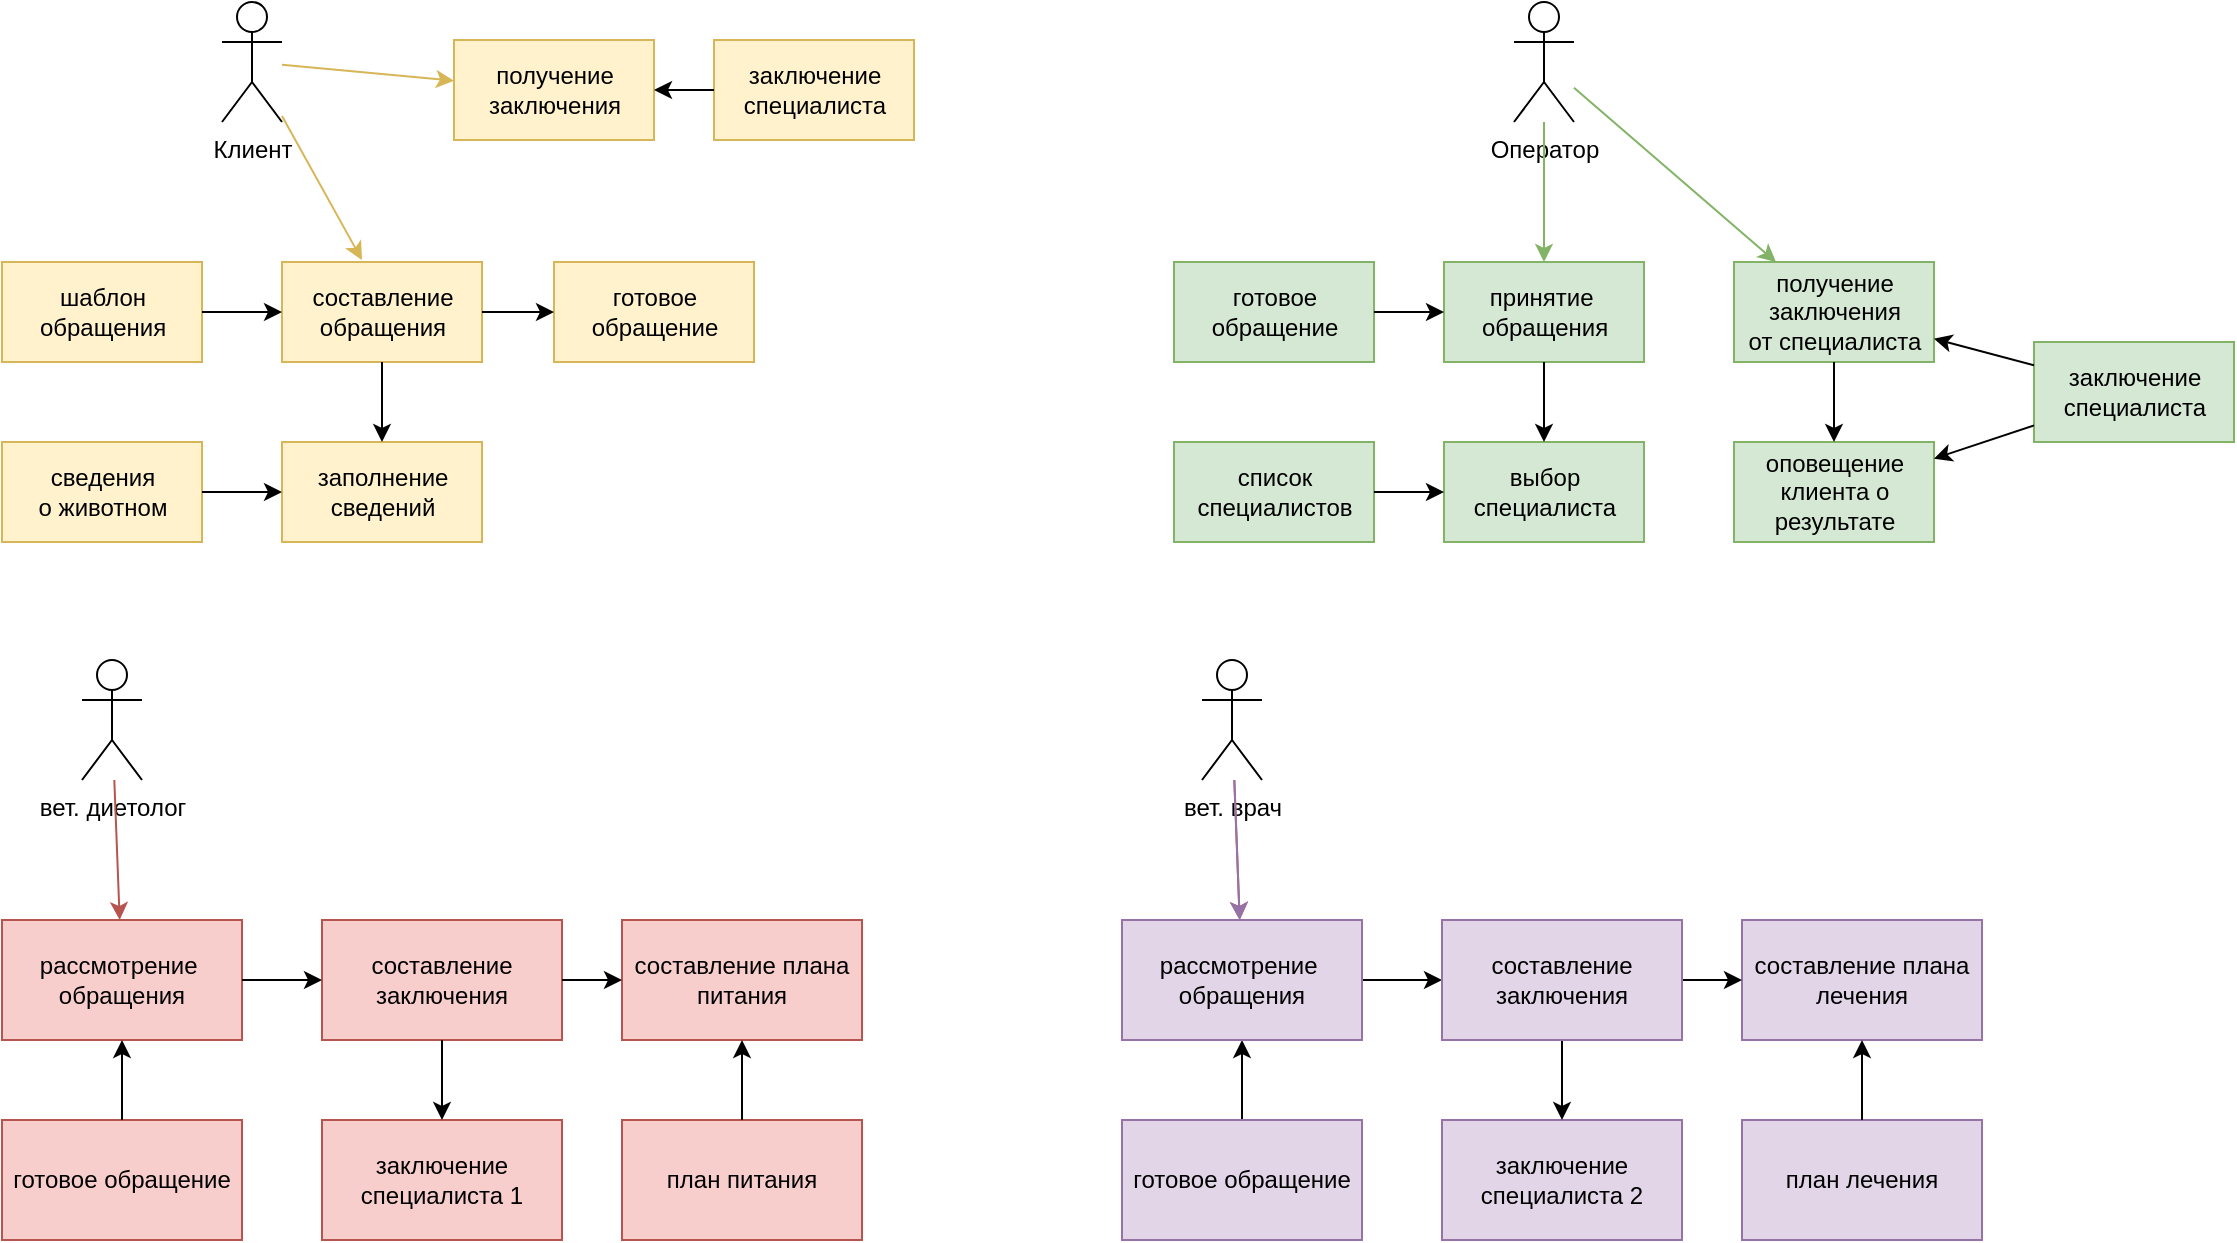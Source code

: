 <mxfile version="13.9.9" type="device"><diagram id="j2fxM-sFjxdly1YEMKlo" name="Страница 1"><mxGraphModel dx="1002" dy="581" grid="1" gridSize="10" guides="1" tooltips="1" connect="1" arrows="1" fold="1" page="1" pageScale="1" pageWidth="1169" pageHeight="1654" math="0" shadow="0"><root><mxCell id="0"/><mxCell id="1" parent="0"/><mxCell id="SkLQpkn3maGRPMSLVxLG-39" value="Клиент" style="shape=umlActor;verticalLabelPosition=bottom;verticalAlign=top;html=1;outlineConnect=0;" vertex="1" parent="1"><mxGeometry x="134" y="21" width="30" height="60" as="geometry"/></mxCell><mxCell id="SkLQpkn3maGRPMSLVxLG-40" value="составление &lt;br&gt;обращения" style="html=1;dashed=0;whitespace=wrap;fillColor=#fff2cc;strokeColor=#d6b656;" vertex="1" parent="1"><mxGeometry x="164" y="151" width="100" height="50" as="geometry"/></mxCell><mxCell id="SkLQpkn3maGRPMSLVxLG-41" value="шаблон&lt;br&gt;обращения" style="html=1;dashed=0;whitespace=wrap;fillColor=#fff2cc;strokeColor=#d6b656;" vertex="1" parent="1"><mxGeometry x="24" y="151" width="100" height="50" as="geometry"/></mxCell><mxCell id="SkLQpkn3maGRPMSLVxLG-42" value="заполнение &lt;br&gt;сведений" style="html=1;dashed=0;whitespace=wrap;fillColor=#fff2cc;strokeColor=#d6b656;" vertex="1" parent="1"><mxGeometry x="164" y="241" width="100" height="50" as="geometry"/></mxCell><mxCell id="SkLQpkn3maGRPMSLVxLG-43" value="сведения &lt;br&gt;о животном" style="html=1;dashed=0;whitespace=wrap;fillColor=#fff2cc;strokeColor=#d6b656;" vertex="1" parent="1"><mxGeometry x="24" y="241" width="100" height="50" as="geometry"/></mxCell><mxCell id="SkLQpkn3maGRPMSLVxLG-44" value="" style="endArrow=classic;html=1;entryX=0.4;entryY=-0.02;entryDx=0;entryDy=0;entryPerimeter=0;fillColor=#fff2cc;strokeColor=#d6b656;" edge="1" parent="1" source="SkLQpkn3maGRPMSLVxLG-39" target="SkLQpkn3maGRPMSLVxLG-40"><mxGeometry width="50" height="50" relative="1" as="geometry"><mxPoint x="156" y="91" as="sourcePoint"/><mxPoint x="224" y="141" as="targetPoint"/></mxGeometry></mxCell><mxCell id="SkLQpkn3maGRPMSLVxLG-46" value="" style="endArrow=classic;html=1;" edge="1" parent="1" source="SkLQpkn3maGRPMSLVxLG-41" target="SkLQpkn3maGRPMSLVxLG-40"><mxGeometry width="50" height="50" relative="1" as="geometry"><mxPoint x="334" y="161" as="sourcePoint"/><mxPoint x="384" y="111" as="targetPoint"/></mxGeometry></mxCell><mxCell id="SkLQpkn3maGRPMSLVxLG-47" value="" style="endArrow=classic;html=1;" edge="1" parent="1" source="SkLQpkn3maGRPMSLVxLG-40" target="SkLQpkn3maGRPMSLVxLG-42"><mxGeometry width="50" height="50" relative="1" as="geometry"><mxPoint x="334" y="161" as="sourcePoint"/><mxPoint x="384" y="111" as="targetPoint"/></mxGeometry></mxCell><mxCell id="SkLQpkn3maGRPMSLVxLG-48" value="" style="endArrow=classic;html=1;" edge="1" parent="1" source="SkLQpkn3maGRPMSLVxLG-43" target="SkLQpkn3maGRPMSLVxLG-42"><mxGeometry width="50" height="50" relative="1" as="geometry"><mxPoint x="334" y="161" as="sourcePoint"/><mxPoint x="384" y="111" as="targetPoint"/></mxGeometry></mxCell><mxCell id="SkLQpkn3maGRPMSLVxLG-49" value="Оператор" style="shape=umlActor;verticalLabelPosition=bottom;verticalAlign=top;html=1;outlineConnect=0;" vertex="1" parent="1"><mxGeometry x="780" y="21" width="30" height="60" as="geometry"/></mxCell><mxCell id="SkLQpkn3maGRPMSLVxLG-50" value="готовое &lt;br&gt;обращение" style="html=1;dashed=0;whitespace=wrap;fillColor=#fff2cc;strokeColor=#d6b656;" vertex="1" parent="1"><mxGeometry x="300" y="151" width="100" height="50" as="geometry"/></mxCell><mxCell id="SkLQpkn3maGRPMSLVxLG-51" value="" style="endArrow=classic;html=1;" edge="1" parent="1" source="SkLQpkn3maGRPMSLVxLG-40" target="SkLQpkn3maGRPMSLVxLG-50"><mxGeometry width="50" height="50" relative="1" as="geometry"><mxPoint x="354" y="181" as="sourcePoint"/><mxPoint x="439" y="181" as="targetPoint"/></mxGeometry></mxCell><mxCell id="SkLQpkn3maGRPMSLVxLG-52" value="принятие&amp;nbsp;&lt;br&gt;обращения" style="html=1;dashed=0;whitespace=wrap;fillColor=#d5e8d4;strokeColor=#82b366;" vertex="1" parent="1"><mxGeometry x="745" y="151" width="100" height="50" as="geometry"/></mxCell><mxCell id="SkLQpkn3maGRPMSLVxLG-53" value="готовое &lt;br&gt;обращение" style="html=1;dashed=0;whitespace=wrap;fillColor=#d5e8d4;strokeColor=#82b366;" vertex="1" parent="1"><mxGeometry x="610" y="151" width="100" height="50" as="geometry"/></mxCell><mxCell id="SkLQpkn3maGRPMSLVxLG-54" value="выбор &lt;br&gt;специалиста" style="html=1;dashed=0;whitespace=wrap;fillColor=#d5e8d4;strokeColor=#82b366;" vertex="1" parent="1"><mxGeometry x="745" y="241" width="100" height="50" as="geometry"/></mxCell><mxCell id="SkLQpkn3maGRPMSLVxLG-55" value="список &lt;br&gt;специалистов" style="html=1;dashed=0;whitespace=wrap;fillColor=#d5e8d4;strokeColor=#82b366;" vertex="1" parent="1"><mxGeometry x="610" y="241" width="100" height="50" as="geometry"/></mxCell><mxCell id="SkLQpkn3maGRPMSLVxLG-56" value="" style="endArrow=classic;html=1;fillColor=#d5e8d4;strokeColor=#82b366;" edge="1" parent="1" source="SkLQpkn3maGRPMSLVxLG-49" target="SkLQpkn3maGRPMSLVxLG-52"><mxGeometry width="50" height="50" relative="1" as="geometry"><mxPoint x="540" y="220" as="sourcePoint"/><mxPoint x="590" y="170" as="targetPoint"/></mxGeometry></mxCell><mxCell id="SkLQpkn3maGRPMSLVxLG-57" value="" style="endArrow=classic;html=1;" edge="1" parent="1" source="SkLQpkn3maGRPMSLVxLG-52" target="SkLQpkn3maGRPMSLVxLG-54"><mxGeometry width="50" height="50" relative="1" as="geometry"><mxPoint x="540" y="280" as="sourcePoint"/><mxPoint x="590" y="230" as="targetPoint"/></mxGeometry></mxCell><mxCell id="SkLQpkn3maGRPMSLVxLG-58" value="" style="endArrow=classic;html=1;" edge="1" parent="1" source="SkLQpkn3maGRPMSLVxLG-55" target="SkLQpkn3maGRPMSLVxLG-54"><mxGeometry width="50" height="50" relative="1" as="geometry"><mxPoint x="540" y="220" as="sourcePoint"/><mxPoint x="590" y="170" as="targetPoint"/></mxGeometry></mxCell><mxCell id="SkLQpkn3maGRPMSLVxLG-59" value="" style="endArrow=classic;html=1;" edge="1" parent="1" source="SkLQpkn3maGRPMSLVxLG-53" target="SkLQpkn3maGRPMSLVxLG-52"><mxGeometry width="50" height="50" relative="1" as="geometry"><mxPoint x="590" y="230" as="sourcePoint"/><mxPoint x="610" y="210" as="targetPoint"/></mxGeometry></mxCell><mxCell id="SkLQpkn3maGRPMSLVxLG-60" value="получение &lt;br&gt;заключения" style="html=1;dashed=0;whitespace=wrap;fillColor=#fff2cc;strokeColor=#d6b656;" vertex="1" parent="1"><mxGeometry x="250" y="40" width="100" height="50" as="geometry"/></mxCell><mxCell id="SkLQpkn3maGRPMSLVxLG-61" value="заключение&lt;br&gt;специалиста" style="html=1;dashed=0;whitespace=wrap;fillColor=#fff2cc;strokeColor=#d6b656;" vertex="1" parent="1"><mxGeometry x="380" y="40" width="100" height="50" as="geometry"/></mxCell><mxCell id="SkLQpkn3maGRPMSLVxLG-62" value="" style="endArrow=classic;html=1;fillColor=#fff2cc;strokeColor=#d6b656;" edge="1" parent="1" source="SkLQpkn3maGRPMSLVxLG-39" target="SkLQpkn3maGRPMSLVxLG-60"><mxGeometry width="50" height="50" relative="1" as="geometry"><mxPoint x="310" y="210" as="sourcePoint"/><mxPoint x="360" y="160" as="targetPoint"/></mxGeometry></mxCell><mxCell id="SkLQpkn3maGRPMSLVxLG-63" value="" style="endArrow=classic;html=1;" edge="1" parent="1" source="SkLQpkn3maGRPMSLVxLG-61" target="SkLQpkn3maGRPMSLVxLG-60"><mxGeometry width="50" height="50" relative="1" as="geometry"><mxPoint x="360" y="160" as="sourcePoint"/><mxPoint x="310" y="210" as="targetPoint"/></mxGeometry></mxCell><mxCell id="SkLQpkn3maGRPMSLVxLG-64" value="получение&lt;br&gt;&amp;nbsp;заключения&amp;nbsp;&lt;br&gt;от специалиста" style="html=1;dashed=0;whitespace=wrap;fillColor=#d5e8d4;strokeColor=#82b366;" vertex="1" parent="1"><mxGeometry x="890" y="151" width="100" height="50" as="geometry"/></mxCell><mxCell id="SkLQpkn3maGRPMSLVxLG-65" value="заключение &lt;br&gt;специалиста" style="html=1;dashed=0;whitespace=wrap;fillColor=#d5e8d4;strokeColor=#82b366;" vertex="1" parent="1"><mxGeometry x="1040" y="191" width="100" height="50" as="geometry"/></mxCell><mxCell id="SkLQpkn3maGRPMSLVxLG-66" value="оповещение &lt;br&gt;клиента о &lt;br&gt;результате" style="html=1;dashed=0;whitespace=wrap;fillColor=#d5e8d4;strokeColor=#82b366;" vertex="1" parent="1"><mxGeometry x="890" y="241" width="100" height="50" as="geometry"/></mxCell><mxCell id="SkLQpkn3maGRPMSLVxLG-67" value="" style="endArrow=classic;html=1;" edge="1" parent="1" source="SkLQpkn3maGRPMSLVxLG-65" target="SkLQpkn3maGRPMSLVxLG-64"><mxGeometry width="50" height="50" relative="1" as="geometry"><mxPoint x="680" y="190" as="sourcePoint"/><mxPoint x="730" y="140" as="targetPoint"/></mxGeometry></mxCell><mxCell id="SkLQpkn3maGRPMSLVxLG-68" value="" style="endArrow=classic;html=1;" edge="1" parent="1" source="SkLQpkn3maGRPMSLVxLG-65" target="SkLQpkn3maGRPMSLVxLG-66"><mxGeometry width="50" height="50" relative="1" as="geometry"><mxPoint x="680" y="190" as="sourcePoint"/><mxPoint x="730" y="140" as="targetPoint"/></mxGeometry></mxCell><mxCell id="SkLQpkn3maGRPMSLVxLG-69" value="" style="endArrow=classic;html=1;fillColor=#d5e8d4;strokeColor=#82b366;" edge="1" parent="1" source="SkLQpkn3maGRPMSLVxLG-49" target="SkLQpkn3maGRPMSLVxLG-64"><mxGeometry width="50" height="50" relative="1" as="geometry"><mxPoint x="830" y="190" as="sourcePoint"/><mxPoint x="880" y="140" as="targetPoint"/></mxGeometry></mxCell><mxCell id="SkLQpkn3maGRPMSLVxLG-71" value="вет. диетолог" style="shape=umlActor;verticalLabelPosition=bottom;verticalAlign=top;html=1;outlineConnect=0;" vertex="1" parent="1"><mxGeometry x="64" y="350" width="30" height="60" as="geometry"/></mxCell><mxCell id="SkLQpkn3maGRPMSLVxLG-72" value="рассмотрение&amp;nbsp;&lt;br&gt;обращения" style="rounded=0;whiteSpace=wrap;html=1;fillColor=#f8cecc;strokeColor=#b85450;" vertex="1" parent="1"><mxGeometry x="24" y="480" width="120" height="60" as="geometry"/></mxCell><mxCell id="SkLQpkn3maGRPMSLVxLG-73" value="составление заключения" style="rounded=0;whiteSpace=wrap;html=1;fillColor=#f8cecc;strokeColor=#b85450;" vertex="1" parent="1"><mxGeometry x="184" y="480" width="120" height="60" as="geometry"/></mxCell><mxCell id="SkLQpkn3maGRPMSLVxLG-74" value="составление плана питания" style="rounded=0;whiteSpace=wrap;html=1;fillColor=#f8cecc;strokeColor=#b85450;" vertex="1" parent="1"><mxGeometry x="334" y="480" width="120" height="60" as="geometry"/></mxCell><mxCell id="SkLQpkn3maGRPMSLVxLG-75" value="готовое обращение" style="rounded=0;whiteSpace=wrap;html=1;fillColor=#f8cecc;strokeColor=#b85450;" vertex="1" parent="1"><mxGeometry x="24" y="580" width="120" height="60" as="geometry"/></mxCell><mxCell id="SkLQpkn3maGRPMSLVxLG-76" value="заключение специалиста 1" style="rounded=0;whiteSpace=wrap;html=1;fillColor=#f8cecc;strokeColor=#b85450;" vertex="1" parent="1"><mxGeometry x="184" y="580" width="120" height="60" as="geometry"/></mxCell><mxCell id="SkLQpkn3maGRPMSLVxLG-77" value="план питания" style="rounded=0;whiteSpace=wrap;html=1;fillColor=#f8cecc;strokeColor=#b85450;" vertex="1" parent="1"><mxGeometry x="334" y="580" width="120" height="60" as="geometry"/></mxCell><mxCell id="SkLQpkn3maGRPMSLVxLG-78" value="" style="endArrow=classic;html=1;" edge="1" parent="1" source="SkLQpkn3maGRPMSLVxLG-75" target="SkLQpkn3maGRPMSLVxLG-72"><mxGeometry width="50" height="50" relative="1" as="geometry"><mxPoint x="234" y="380" as="sourcePoint"/><mxPoint x="284" y="330" as="targetPoint"/></mxGeometry></mxCell><mxCell id="SkLQpkn3maGRPMSLVxLG-79" value="" style="endArrow=classic;html=1;" edge="1" parent="1" source="SkLQpkn3maGRPMSLVxLG-72" target="SkLQpkn3maGRPMSLVxLG-73"><mxGeometry width="50" height="50" relative="1" as="geometry"><mxPoint x="394" y="410" as="sourcePoint"/><mxPoint x="444" y="360" as="targetPoint"/></mxGeometry></mxCell><mxCell id="SkLQpkn3maGRPMSLVxLG-81" value="" style="endArrow=classic;html=1;exitX=0.5;exitY=1;exitDx=0;exitDy=0;" edge="1" parent="1" source="SkLQpkn3maGRPMSLVxLG-73" target="SkLQpkn3maGRPMSLVxLG-76"><mxGeometry width="50" height="50" relative="1" as="geometry"><mxPoint x="154" y="490" as="sourcePoint"/><mxPoint x="204" y="440" as="targetPoint"/></mxGeometry></mxCell><mxCell id="SkLQpkn3maGRPMSLVxLG-82" value="" style="endArrow=classic;html=1;" edge="1" parent="1" source="SkLQpkn3maGRPMSLVxLG-73" target="SkLQpkn3maGRPMSLVxLG-74"><mxGeometry width="50" height="50" relative="1" as="geometry"><mxPoint x="314" y="340" as="sourcePoint"/><mxPoint x="364" y="290" as="targetPoint"/></mxGeometry></mxCell><mxCell id="SkLQpkn3maGRPMSLVxLG-83" value="" style="endArrow=classic;html=1;" edge="1" parent="1" source="SkLQpkn3maGRPMSLVxLG-77" target="SkLQpkn3maGRPMSLVxLG-74"><mxGeometry width="50" height="50" relative="1" as="geometry"><mxPoint x="494" y="320" as="sourcePoint"/><mxPoint x="444" y="370" as="targetPoint"/></mxGeometry></mxCell><mxCell id="SkLQpkn3maGRPMSLVxLG-84" value="" style="endArrow=classic;html=1;" edge="1" parent="1" source="SkLQpkn3maGRPMSLVxLG-64" target="SkLQpkn3maGRPMSLVxLG-66"><mxGeometry width="50" height="50" relative="1" as="geometry"><mxPoint x="720" y="240" as="sourcePoint"/><mxPoint x="770" y="190" as="targetPoint"/></mxGeometry></mxCell><mxCell id="SkLQpkn3maGRPMSLVxLG-85" value="" style="endArrow=classic;html=1;fillColor=#f8cecc;strokeColor=#b85450;" edge="1" parent="1" source="SkLQpkn3maGRPMSLVxLG-71" target="SkLQpkn3maGRPMSLVxLG-72"><mxGeometry width="50" height="50" relative="1" as="geometry"><mxPoint x="4.004" y="420" as="sourcePoint"/><mxPoint x="6.696" y="490" as="targetPoint"/></mxGeometry></mxCell><mxCell id="SkLQpkn3maGRPMSLVxLG-86" value="вет. врач" style="shape=umlActor;verticalLabelPosition=bottom;verticalAlign=top;html=1;outlineConnect=0;" vertex="1" parent="1"><mxGeometry x="624" y="350" width="30" height="60" as="geometry"/></mxCell><mxCell id="SkLQpkn3maGRPMSLVxLG-87" value="рассмотрение&amp;nbsp;&lt;br&gt;обращения" style="rounded=0;whiteSpace=wrap;html=1;fillColor=#f8cecc;strokeColor=#b85450;" vertex="1" parent="1"><mxGeometry x="584" y="480" width="120" height="60" as="geometry"/></mxCell><mxCell id="SkLQpkn3maGRPMSLVxLG-88" value="составление заключения" style="rounded=0;whiteSpace=wrap;html=1;fillColor=#f8cecc;strokeColor=#b85450;" vertex="1" parent="1"><mxGeometry x="744" y="480" width="120" height="60" as="geometry"/></mxCell><mxCell id="SkLQpkn3maGRPMSLVxLG-89" value="составление плана лечения" style="rounded=0;whiteSpace=wrap;html=1;fillColor=#e1d5e7;strokeColor=#9673a6;" vertex="1" parent="1"><mxGeometry x="894" y="480" width="120" height="60" as="geometry"/></mxCell><mxCell id="SkLQpkn3maGRPMSLVxLG-90" value="готовое обращение" style="rounded=0;whiteSpace=wrap;html=1;fillColor=#f8cecc;strokeColor=#b85450;" vertex="1" parent="1"><mxGeometry x="584" y="580" width="120" height="60" as="geometry"/></mxCell><mxCell id="SkLQpkn3maGRPMSLVxLG-91" value="заключение специалиста 2" style="rounded=0;whiteSpace=wrap;html=1;fillColor=#e1d5e7;strokeColor=#9673a6;" vertex="1" parent="1"><mxGeometry x="744" y="580" width="120" height="60" as="geometry"/></mxCell><mxCell id="SkLQpkn3maGRPMSLVxLG-92" value="план лечения" style="rounded=0;whiteSpace=wrap;html=1;fillColor=#e1d5e7;strokeColor=#9673a6;" vertex="1" parent="1"><mxGeometry x="894" y="580" width="120" height="60" as="geometry"/></mxCell><mxCell id="SkLQpkn3maGRPMSLVxLG-93" value="" style="endArrow=classic;html=1;" edge="1" parent="1" source="SkLQpkn3maGRPMSLVxLG-90" target="SkLQpkn3maGRPMSLVxLG-87"><mxGeometry width="50" height="50" relative="1" as="geometry"><mxPoint x="794" y="380" as="sourcePoint"/><mxPoint x="844" y="330" as="targetPoint"/></mxGeometry></mxCell><mxCell id="SkLQpkn3maGRPMSLVxLG-94" value="" style="endArrow=classic;html=1;" edge="1" parent="1" source="SkLQpkn3maGRPMSLVxLG-87" target="SkLQpkn3maGRPMSLVxLG-88"><mxGeometry width="50" height="50" relative="1" as="geometry"><mxPoint x="954" y="410" as="sourcePoint"/><mxPoint x="1004" y="360" as="targetPoint"/></mxGeometry></mxCell><mxCell id="SkLQpkn3maGRPMSLVxLG-95" value="" style="endArrow=classic;html=1;exitX=0.5;exitY=1;exitDx=0;exitDy=0;" edge="1" parent="1" source="SkLQpkn3maGRPMSLVxLG-88" target="SkLQpkn3maGRPMSLVxLG-91"><mxGeometry width="50" height="50" relative="1" as="geometry"><mxPoint x="714" y="490" as="sourcePoint"/><mxPoint x="764" y="440" as="targetPoint"/></mxGeometry></mxCell><mxCell id="SkLQpkn3maGRPMSLVxLG-96" value="" style="endArrow=classic;html=1;" edge="1" parent="1" source="SkLQpkn3maGRPMSLVxLG-88" target="SkLQpkn3maGRPMSLVxLG-89"><mxGeometry width="50" height="50" relative="1" as="geometry"><mxPoint x="874" y="340" as="sourcePoint"/><mxPoint x="924" y="290" as="targetPoint"/></mxGeometry></mxCell><mxCell id="SkLQpkn3maGRPMSLVxLG-97" value="" style="endArrow=classic;html=1;" edge="1" parent="1" source="SkLQpkn3maGRPMSLVxLG-92" target="SkLQpkn3maGRPMSLVxLG-89"><mxGeometry width="50" height="50" relative="1" as="geometry"><mxPoint x="1054" y="320" as="sourcePoint"/><mxPoint x="1004" y="370" as="targetPoint"/></mxGeometry></mxCell><mxCell id="SkLQpkn3maGRPMSLVxLG-98" value="" style="endArrow=classic;html=1;fillColor=#f8cecc;strokeColor=#b85450;" edge="1" parent="1" source="SkLQpkn3maGRPMSLVxLG-86" target="SkLQpkn3maGRPMSLVxLG-87"><mxGeometry width="50" height="50" relative="1" as="geometry"><mxPoint x="564.004" y="420" as="sourcePoint"/><mxPoint x="566.696" y="490" as="targetPoint"/></mxGeometry></mxCell><mxCell id="SkLQpkn3maGRPMSLVxLG-99" value="" style="endArrow=classic;html=1;fillColor=#e1d5e7;strokeColor=#9673a6;" edge="1" target="SkLQpkn3maGRPMSLVxLG-100" parent="1"><mxGeometry width="50" height="50" relative="1" as="geometry"><mxPoint x="640.154" y="410" as="sourcePoint"/><mxPoint x="566.696" y="490" as="targetPoint"/></mxGeometry></mxCell><mxCell id="SkLQpkn3maGRPMSLVxLG-100" value="рассмотрение&amp;nbsp;&lt;br&gt;обращения" style="rounded=0;whiteSpace=wrap;html=1;fillColor=#e1d5e7;strokeColor=#9673a6;" vertex="1" parent="1"><mxGeometry x="584" y="480" width="120" height="60" as="geometry"/></mxCell><mxCell id="SkLQpkn3maGRPMSLVxLG-101" value="готовое обращение" style="rounded=0;whiteSpace=wrap;html=1;fillColor=#e1d5e7;strokeColor=#9673a6;" vertex="1" parent="1"><mxGeometry x="584" y="580" width="120" height="60" as="geometry"/></mxCell><mxCell id="SkLQpkn3maGRPMSLVxLG-102" value="составление заключения" style="rounded=0;whiteSpace=wrap;html=1;fillColor=#e1d5e7;strokeColor=#9673a6;" vertex="1" parent="1"><mxGeometry x="744" y="480" width="120" height="60" as="geometry"/></mxCell></root></mxGraphModel></diagram></mxfile>